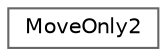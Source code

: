 digraph "类继承关系图"
{
 // LATEX_PDF_SIZE
  bgcolor="transparent";
  edge [fontname=Helvetica,fontsize=10,labelfontname=Helvetica,labelfontsize=10];
  node [fontname=Helvetica,fontsize=10,shape=box,height=0.2,width=0.4];
  rankdir="LR";
  Node0 [id="Node000000",label="MoveOnly2",height=0.2,width=0.4,color="grey40", fillcolor="white", style="filled",URL="$struct_move_only2.html",tooltip=" "];
}

